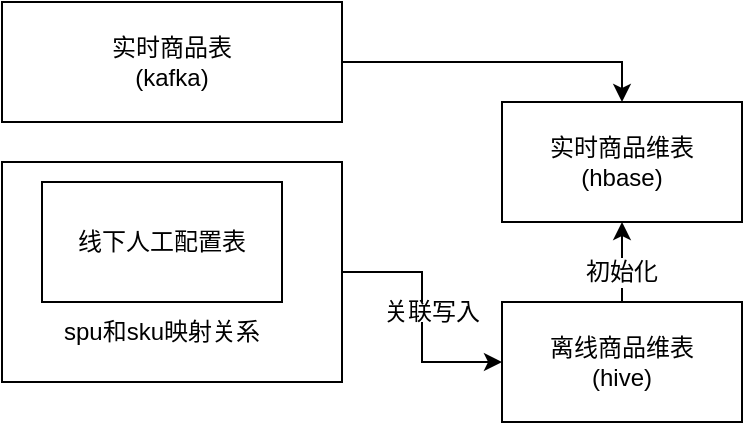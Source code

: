 <mxfile version="22.1.11" type="github">
  <diagram name="第 1 页" id="sOmlJIcZuwc7b4XqdzQj">
    <mxGraphModel dx="797" dy="523" grid="1" gridSize="10" guides="1" tooltips="1" connect="1" arrows="1" fold="1" page="1" pageScale="1" pageWidth="827" pageHeight="1169" math="0" shadow="0">
      <root>
        <mxCell id="0" />
        <mxCell id="1" parent="0" />
        <mxCell id="FjT4K9WoOIpY4Io7dNzL-6" style="edgeStyle=orthogonalEdgeStyle;rounded=0;orthogonalLoop=1;jettySize=auto;html=1;exitX=1;exitY=0.5;exitDx=0;exitDy=0;entryX=0;entryY=0.5;entryDx=0;entryDy=0;" edge="1" parent="1" source="FjT4K9WoOIpY4Io7dNzL-4" target="FjT4K9WoOIpY4Io7dNzL-3">
          <mxGeometry relative="1" as="geometry" />
        </mxCell>
        <mxCell id="FjT4K9WoOIpY4Io7dNzL-4" value="" style="rounded=0;whiteSpace=wrap;html=1;" vertex="1" parent="1">
          <mxGeometry x="30" y="260" width="170" height="110" as="geometry" />
        </mxCell>
        <mxCell id="FjT4K9WoOIpY4Io7dNzL-1" value="线下人工配置表" style="rounded=0;whiteSpace=wrap;html=1;" vertex="1" parent="1">
          <mxGeometry x="50" y="270" width="120" height="60" as="geometry" />
        </mxCell>
        <mxCell id="FjT4K9WoOIpY4Io7dNzL-2" value="实时商品维表&lt;br&gt;(hbase)" style="rounded=0;whiteSpace=wrap;html=1;" vertex="1" parent="1">
          <mxGeometry x="280" y="230" width="120" height="60" as="geometry" />
        </mxCell>
        <mxCell id="FjT4K9WoOIpY4Io7dNzL-7" style="edgeStyle=orthogonalEdgeStyle;rounded=0;orthogonalLoop=1;jettySize=auto;html=1;exitX=0.5;exitY=0;exitDx=0;exitDy=0;" edge="1" parent="1" source="FjT4K9WoOIpY4Io7dNzL-3" target="FjT4K9WoOIpY4Io7dNzL-2">
          <mxGeometry relative="1" as="geometry" />
        </mxCell>
        <mxCell id="FjT4K9WoOIpY4Io7dNzL-3" value="离线商品维表&lt;br&gt;(hive)" style="rounded=0;whiteSpace=wrap;html=1;" vertex="1" parent="1">
          <mxGeometry x="280" y="330" width="120" height="60" as="geometry" />
        </mxCell>
        <mxCell id="FjT4K9WoOIpY4Io7dNzL-5" value="spu和sku映射关系" style="text;html=1;strokeColor=none;fillColor=none;align=center;verticalAlign=middle;whiteSpace=wrap;rounded=0;" vertex="1" parent="1">
          <mxGeometry x="50" y="330" width="120" height="30" as="geometry" />
        </mxCell>
        <mxCell id="FjT4K9WoOIpY4Io7dNzL-8" value="初始化" style="text;html=1;strokeColor=none;fillColor=none;align=center;verticalAlign=middle;whiteSpace=wrap;rounded=0;labelBackgroundColor=default;" vertex="1" parent="1">
          <mxGeometry x="310" y="300" width="60" height="30" as="geometry" />
        </mxCell>
        <mxCell id="FjT4K9WoOIpY4Io7dNzL-25" style="edgeStyle=orthogonalEdgeStyle;rounded=0;orthogonalLoop=1;jettySize=auto;html=1;exitX=1;exitY=0.5;exitDx=0;exitDy=0;entryX=0.5;entryY=0;entryDx=0;entryDy=0;" edge="1" parent="1" source="FjT4K9WoOIpY4Io7dNzL-9" target="FjT4K9WoOIpY4Io7dNzL-2">
          <mxGeometry relative="1" as="geometry" />
        </mxCell>
        <mxCell id="FjT4K9WoOIpY4Io7dNzL-9" value="实时商品表&lt;br&gt;(kafka)" style="rounded=0;whiteSpace=wrap;html=1;" vertex="1" parent="1">
          <mxGeometry x="30" y="180" width="170" height="60" as="geometry" />
        </mxCell>
        <mxCell id="FjT4K9WoOIpY4Io7dNzL-12" value="关联写入" style="text;html=1;strokeColor=none;fillColor=default;align=center;verticalAlign=middle;whiteSpace=wrap;rounded=0;" vertex="1" parent="1">
          <mxGeometry x="220" y="330" width="50" height="10" as="geometry" />
        </mxCell>
      </root>
    </mxGraphModel>
  </diagram>
</mxfile>
